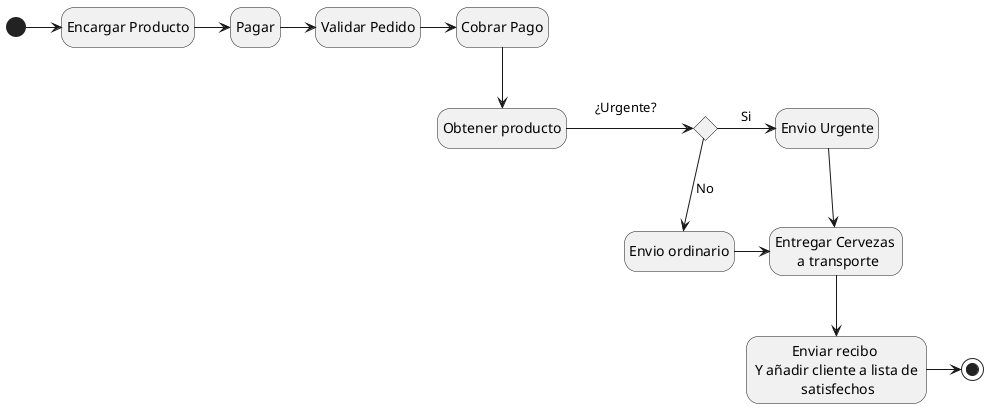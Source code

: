 @startuml Estados
hide empty description
skinparam noteBackgroundColor transparent
skinparam noteBorderColor transparent
state "Encargar Producto" as encargarP
state "Validar Pedido" as validarP
state "Pagar" as pagar
state "Cobrar Pago" as cobrarP
state "Obtener producto" as obtenerP
state "Entregar Cervezas \n a transporte" as entregar
state "Envio Urgente" as enviarU
state "Envio ordinario" as enviarO
state c2 <<choice>>
state end2 <<end>>
state "Enviar recibo \n Y añadir cliente a lista de \n satisfechos" as ready
[*] -> encargarP
encargarP -> pagar

pagar -> validarP
 validarP -> cobrarP
 cobrarP -d-> obtenerP
 obtenerP -> c2
 note on link: ¿Urgente?
 c2 -d-> enviarO: No
 c2 -> enviarU: Si
enviarO -> entregar
enviarU -d-> entregar
entregar -d-> ready
ready -> end2
@enduml